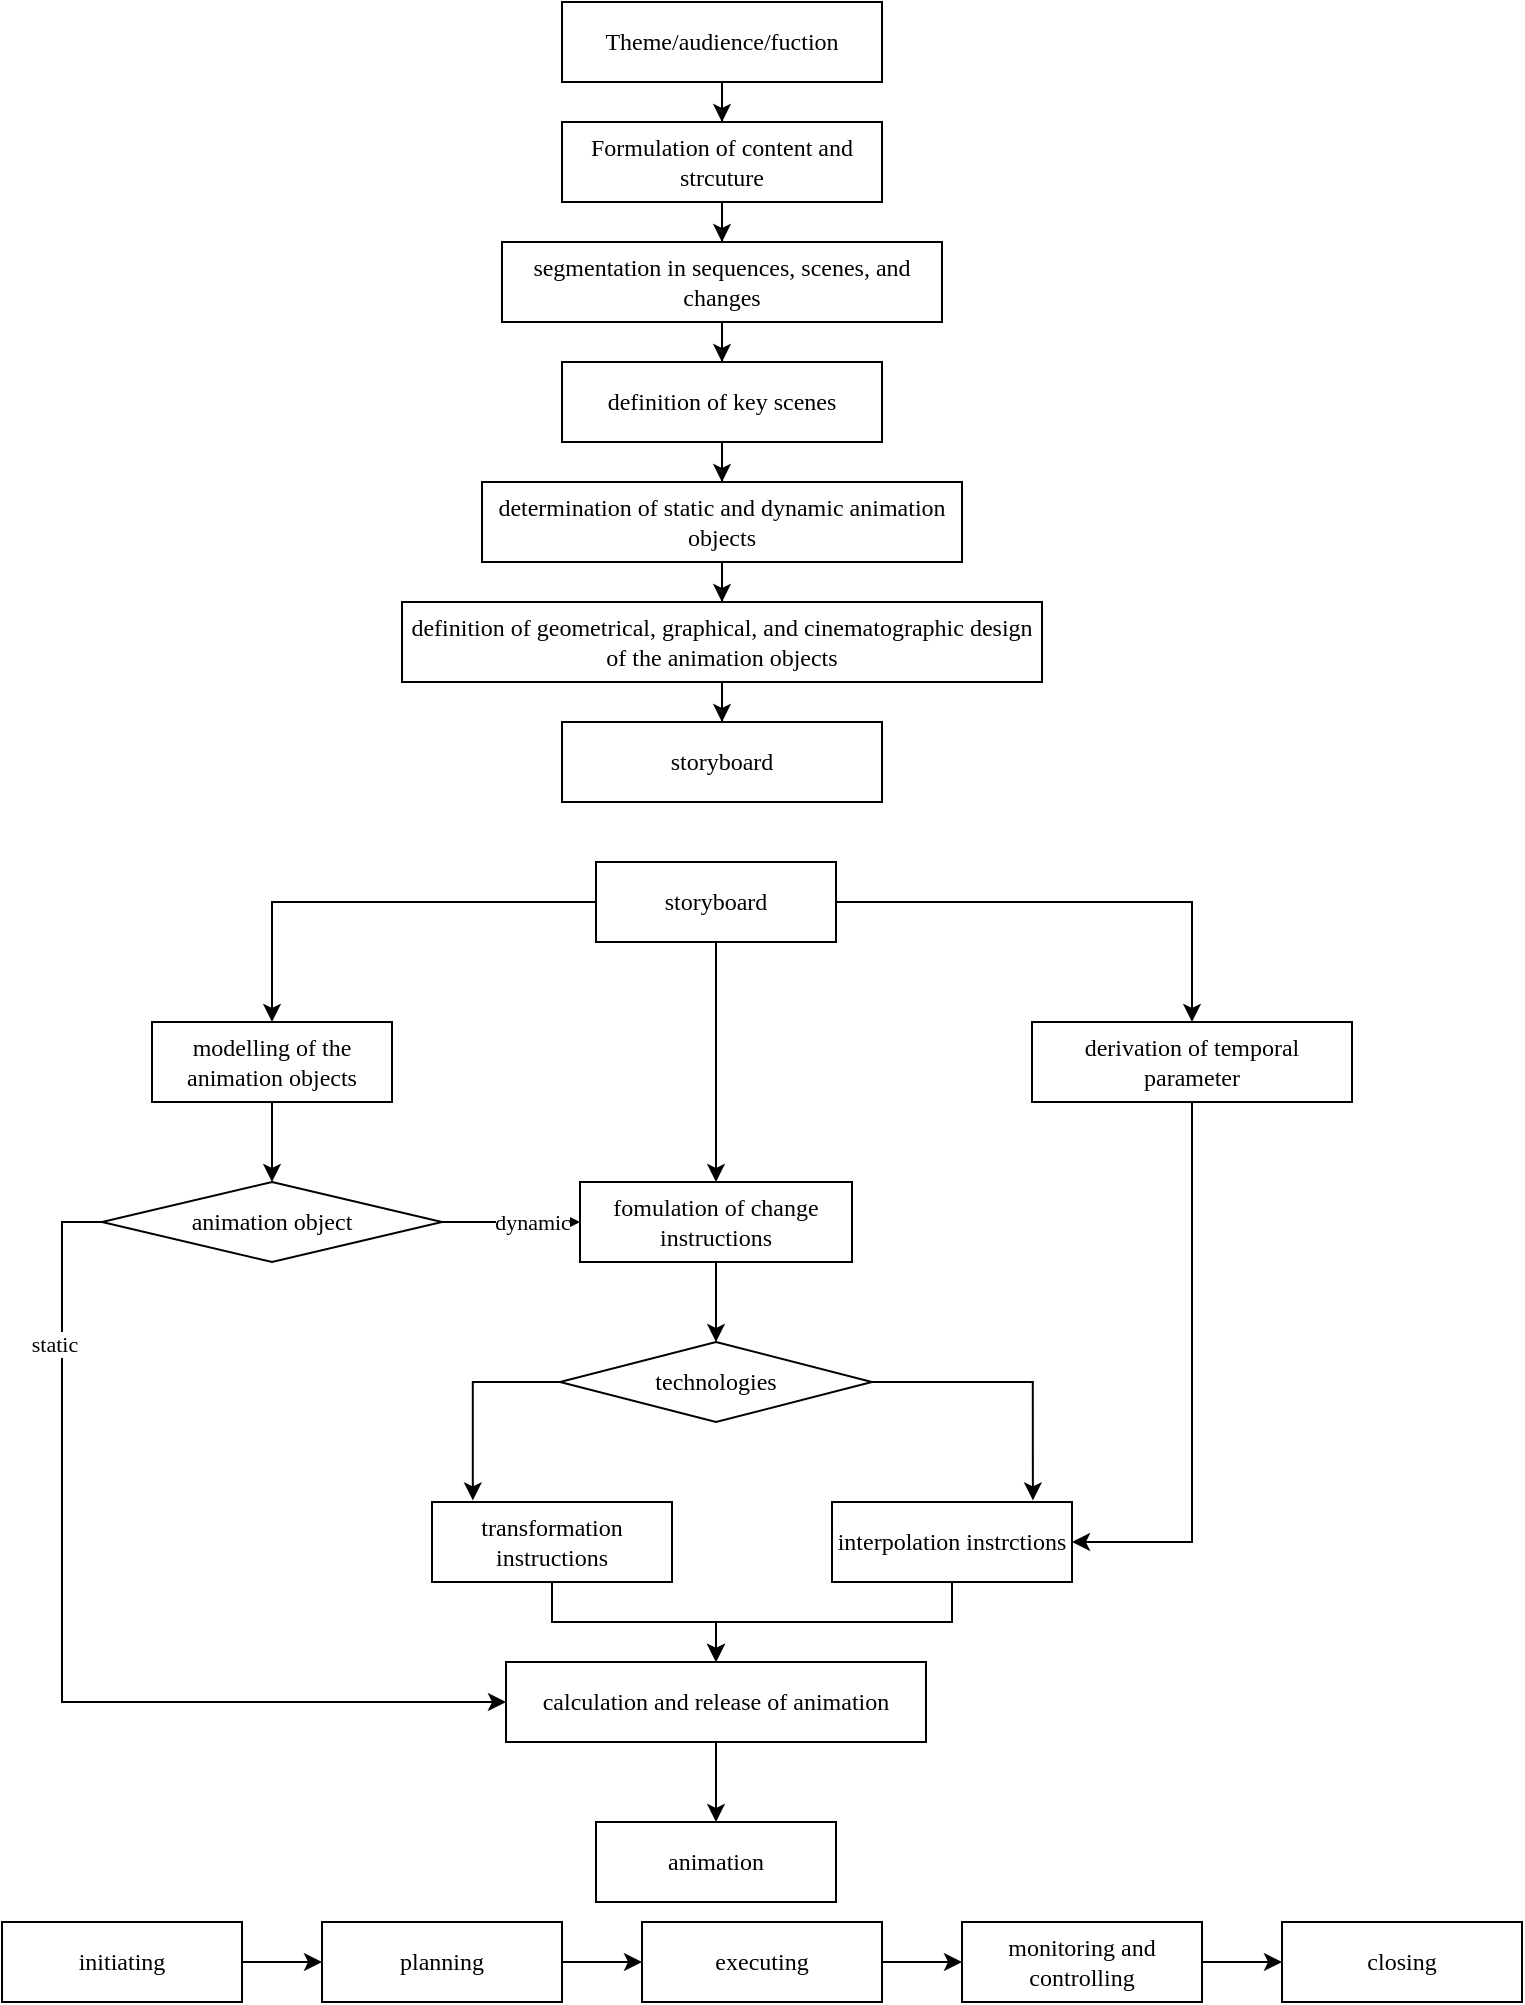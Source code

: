 <mxfile version="13.0.3" type="device"><diagram id="6hGFLwfOUW9BJ-s0fimq" name="Page-1"><mxGraphModel dx="1038" dy="616" grid="1" gridSize="10" guides="1" tooltips="1" connect="1" arrows="1" fold="1" page="1" pageScale="1" pageWidth="827" pageHeight="1169" math="0" shadow="0"><root><mxCell id="0"/><mxCell id="1" parent="0"/><mxCell id="15" value="" style="group" parent="1" vertex="1" connectable="0"><mxGeometry x="200" y="120" width="320" height="400" as="geometry"/></mxCell><mxCell id="2" value="Theme/audience/fuction" style="rounded=0;whiteSpace=wrap;html=1;fontFamily=Verdana;" parent="15" vertex="1"><mxGeometry x="80" width="160" height="40" as="geometry"/></mxCell><mxCell id="3" value="Formulation of content and strcuture" style="rounded=0;whiteSpace=wrap;html=1;fontFamily=Verdana;" parent="15" vertex="1"><mxGeometry x="80" y="60" width="160" height="40" as="geometry"/></mxCell><mxCell id="4" value="" style="edgeStyle=orthogonalEdgeStyle;rounded=0;orthogonalLoop=1;jettySize=auto;html=1;fontFamily=Verdana;" parent="15" source="2" target="3" edge="1"><mxGeometry relative="1" as="geometry"/></mxCell><mxCell id="5" value="segmentation in sequences, scenes, and changes" style="rounded=0;whiteSpace=wrap;html=1;fontFamily=Verdana;" parent="15" vertex="1"><mxGeometry x="50" y="120" width="220" height="40" as="geometry"/></mxCell><mxCell id="6" value="" style="edgeStyle=orthogonalEdgeStyle;rounded=0;orthogonalLoop=1;jettySize=auto;html=1;fontFamily=Verdana;" parent="15" source="3" target="5" edge="1"><mxGeometry relative="1" as="geometry"/></mxCell><mxCell id="7" value="definition of key scenes" style="rounded=0;whiteSpace=wrap;html=1;fontFamily=Verdana;" parent="15" vertex="1"><mxGeometry x="80" y="180" width="160" height="40" as="geometry"/></mxCell><mxCell id="8" value="" style="edgeStyle=orthogonalEdgeStyle;rounded=0;orthogonalLoop=1;jettySize=auto;html=1;fontFamily=Verdana;" parent="15" source="5" target="7" edge="1"><mxGeometry relative="1" as="geometry"/></mxCell><mxCell id="9" value="determination of static and dynamic animation objects" style="rounded=0;whiteSpace=wrap;html=1;fontFamily=Verdana;" parent="15" vertex="1"><mxGeometry x="40" y="240" width="240" height="40" as="geometry"/></mxCell><mxCell id="10" value="" style="edgeStyle=orthogonalEdgeStyle;rounded=0;orthogonalLoop=1;jettySize=auto;html=1;fontFamily=Verdana;" parent="15" source="7" target="9" edge="1"><mxGeometry relative="1" as="geometry"/></mxCell><mxCell id="11" value="definition of geometrical, graphical, and cinematographic design of the animation objects" style="rounded=0;whiteSpace=wrap;html=1;fontFamily=Verdana;" parent="15" vertex="1"><mxGeometry y="300" width="320" height="40" as="geometry"/></mxCell><mxCell id="12" value="" style="edgeStyle=orthogonalEdgeStyle;rounded=0;orthogonalLoop=1;jettySize=auto;html=1;fontFamily=Verdana;" parent="15" source="9" target="11" edge="1"><mxGeometry relative="1" as="geometry"/></mxCell><mxCell id="13" value="storyboard" style="rounded=0;whiteSpace=wrap;html=1;fontFamily=Verdana;" parent="15" vertex="1"><mxGeometry x="80" y="360" width="160" height="40" as="geometry"/></mxCell><mxCell id="14" value="" style="edgeStyle=orthogonalEdgeStyle;rounded=0;orthogonalLoop=1;jettySize=auto;html=1;fontFamily=Verdana;" parent="15" source="11" target="13" edge="1"><mxGeometry relative="1" as="geometry"/></mxCell><mxCell id="Z--MRukT7_conx-2BqhD-50" value="" style="group" vertex="1" connectable="0" parent="1"><mxGeometry x="50" y="550" width="625" height="520" as="geometry"/></mxCell><mxCell id="16" value="storyboard" style="rounded=0;whiteSpace=wrap;html=1;fontFamily=Verdana;" parent="Z--MRukT7_conx-2BqhD-50" vertex="1"><mxGeometry x="247" width="120" height="40" as="geometry"/></mxCell><mxCell id="17" value="modelling of the animation objects" style="rounded=0;whiteSpace=wrap;html=1;fontFamily=Verdana;" parent="Z--MRukT7_conx-2BqhD-50" vertex="1"><mxGeometry x="25" y="80" width="120" height="40" as="geometry"/></mxCell><mxCell id="32" style="edgeStyle=orthogonalEdgeStyle;rounded=0;orthogonalLoop=1;jettySize=auto;html=1;exitX=0;exitY=0.5;exitDx=0;exitDy=0;entryX=0.5;entryY=0;entryDx=0;entryDy=0;fontFamily=Verdana;" parent="Z--MRukT7_conx-2BqhD-50" source="16" target="17" edge="1"><mxGeometry relative="1" as="geometry"/></mxCell><mxCell id="18" value="derivation of temporal parameter" style="rounded=0;whiteSpace=wrap;html=1;fontFamily=Verdana;" parent="Z--MRukT7_conx-2BqhD-50" vertex="1"><mxGeometry x="465" y="80" width="160" height="40" as="geometry"/></mxCell><mxCell id="34" style="edgeStyle=orthogonalEdgeStyle;rounded=0;orthogonalLoop=1;jettySize=auto;html=1;exitX=1;exitY=0.5;exitDx=0;exitDy=0;entryX=0.5;entryY=0;entryDx=0;entryDy=0;fontFamily=Verdana;" parent="Z--MRukT7_conx-2BqhD-50" source="16" target="18" edge="1"><mxGeometry relative="1" as="geometry"/></mxCell><mxCell id="19" value="fomulation of change instructions" style="rounded=0;whiteSpace=wrap;html=1;fontFamily=Verdana;" parent="Z--MRukT7_conx-2BqhD-50" vertex="1"><mxGeometry x="239" y="160" width="136" height="40" as="geometry"/></mxCell><mxCell id="43" style="edgeStyle=orthogonalEdgeStyle;rounded=0;orthogonalLoop=1;jettySize=auto;html=1;entryX=0.5;entryY=0;entryDx=0;entryDy=0;fontFamily=Verdana;" parent="Z--MRukT7_conx-2BqhD-50" source="16" target="19" edge="1"><mxGeometry relative="1" as="geometry"/></mxCell><mxCell id="49" style="edgeStyle=orthogonalEdgeStyle;rounded=0;orthogonalLoop=1;jettySize=auto;html=1;fontFamily=Verdana;entryX=0;entryY=0.5;entryDx=0;entryDy=0;" parent="Z--MRukT7_conx-2BqhD-50" source="20" target="19" edge="1"><mxGeometry relative="1" as="geometry"><mxPoint x="235" y="180" as="targetPoint"/></mxGeometry></mxCell><mxCell id="50" value="dynamic" style="edgeLabel;html=1;align=center;verticalAlign=middle;resizable=0;points=[];fontFamily=Verdana;" parent="49" vertex="1" connectable="0"><mxGeometry x="0.291" relative="1" as="geometry"><mxPoint as="offset"/></mxGeometry></mxCell><mxCell id="20" value="animation object" style="rhombus;whiteSpace=wrap;html=1;fontFamily=Verdana;" parent="Z--MRukT7_conx-2BqhD-50" vertex="1"><mxGeometry y="160" width="170" height="40" as="geometry"/></mxCell><mxCell id="35" style="edgeStyle=orthogonalEdgeStyle;rounded=0;orthogonalLoop=1;jettySize=auto;html=1;exitX=0.5;exitY=1;exitDx=0;exitDy=0;entryX=0.5;entryY=0;entryDx=0;entryDy=0;fontFamily=Verdana;" parent="Z--MRukT7_conx-2BqhD-50" source="17" target="20" edge="1"><mxGeometry relative="1" as="geometry"/></mxCell><mxCell id="21" value="technologies" style="rhombus;whiteSpace=wrap;html=1;fontFamily=Verdana;" parent="Z--MRukT7_conx-2BqhD-50" vertex="1"><mxGeometry x="229" y="240" width="156" height="40" as="geometry"/></mxCell><mxCell id="42" style="edgeStyle=orthogonalEdgeStyle;rounded=0;orthogonalLoop=1;jettySize=auto;html=1;exitX=0.5;exitY=1;exitDx=0;exitDy=0;entryX=0.5;entryY=0;entryDx=0;entryDy=0;fontFamily=Verdana;" parent="Z--MRukT7_conx-2BqhD-50" source="19" target="21" edge="1"><mxGeometry relative="1" as="geometry"/></mxCell><mxCell id="23" value="transformation instructions" style="rounded=0;whiteSpace=wrap;html=1;fontFamily=Verdana;" parent="Z--MRukT7_conx-2BqhD-50" vertex="1"><mxGeometry x="165" y="320" width="120" height="40" as="geometry"/></mxCell><mxCell id="37" style="edgeStyle=orthogonalEdgeStyle;rounded=0;orthogonalLoop=1;jettySize=auto;html=1;exitX=0;exitY=0.5;exitDx=0;exitDy=0;entryX=0.17;entryY=-0.02;entryDx=0;entryDy=0;entryPerimeter=0;fontFamily=Verdana;" parent="Z--MRukT7_conx-2BqhD-50" source="21" target="23" edge="1"><mxGeometry relative="1" as="geometry"/></mxCell><mxCell id="24" value="interpolation instrctions" style="rounded=0;whiteSpace=wrap;html=1;fontFamily=Verdana;" parent="Z--MRukT7_conx-2BqhD-50" vertex="1"><mxGeometry x="365" y="320" width="120" height="40" as="geometry"/></mxCell><mxCell id="41" style="edgeStyle=orthogonalEdgeStyle;rounded=0;orthogonalLoop=1;jettySize=auto;html=1;entryX=1;entryY=0.5;entryDx=0;entryDy=0;fontFamily=Verdana;" parent="Z--MRukT7_conx-2BqhD-50" source="18" target="24" edge="1"><mxGeometry relative="1" as="geometry"/></mxCell><mxCell id="38" style="edgeStyle=orthogonalEdgeStyle;rounded=0;orthogonalLoop=1;jettySize=auto;html=1;exitX=1;exitY=0.5;exitDx=0;exitDy=0;entryX=0.837;entryY=-0.02;entryDx=0;entryDy=0;entryPerimeter=0;fontFamily=Verdana;" parent="Z--MRukT7_conx-2BqhD-50" source="21" target="24" edge="1"><mxGeometry relative="1" as="geometry"/></mxCell><mxCell id="25" value="calculation and release of animation" style="rounded=0;whiteSpace=wrap;html=1;fontFamily=Verdana;" parent="Z--MRukT7_conx-2BqhD-50" vertex="1"><mxGeometry x="202" y="400" width="210" height="40" as="geometry"/></mxCell><mxCell id="36" style="edgeStyle=orthogonalEdgeStyle;rounded=0;orthogonalLoop=1;jettySize=auto;html=1;exitX=0;exitY=0.5;exitDx=0;exitDy=0;entryX=0;entryY=0.5;entryDx=0;entryDy=0;fontFamily=Verdana;" parent="Z--MRukT7_conx-2BqhD-50" source="20" target="25" edge="1"><mxGeometry relative="1" as="geometry"/></mxCell><mxCell id="45" value="static" style="edgeLabel;html=1;align=center;verticalAlign=middle;resizable=0;points=[];fontFamily=Verdana;" parent="36" vertex="1" connectable="0"><mxGeometry x="-0.667" y="-4" relative="1" as="geometry"><mxPoint as="offset"/></mxGeometry></mxCell><mxCell id="39" style="edgeStyle=orthogonalEdgeStyle;rounded=0;orthogonalLoop=1;jettySize=auto;html=1;exitX=0.5;exitY=1;exitDx=0;exitDy=0;entryX=0.5;entryY=0;entryDx=0;entryDy=0;fontFamily=Verdana;" parent="Z--MRukT7_conx-2BqhD-50" source="23" target="25" edge="1"><mxGeometry relative="1" as="geometry"/></mxCell><mxCell id="40" style="edgeStyle=orthogonalEdgeStyle;rounded=0;orthogonalLoop=1;jettySize=auto;html=1;exitX=0.5;exitY=1;exitDx=0;exitDy=0;entryX=0.5;entryY=0;entryDx=0;entryDy=0;fontFamily=Verdana;" parent="Z--MRukT7_conx-2BqhD-50" source="24" target="25" edge="1"><mxGeometry relative="1" as="geometry"/></mxCell><mxCell id="26" value="animation" style="rounded=0;whiteSpace=wrap;html=1;fontFamily=Verdana;" parent="Z--MRukT7_conx-2BqhD-50" vertex="1"><mxGeometry x="247" y="480" width="120" height="40" as="geometry"/></mxCell><mxCell id="44" style="edgeStyle=orthogonalEdgeStyle;rounded=0;orthogonalLoop=1;jettySize=auto;html=1;exitX=0.5;exitY=1;exitDx=0;exitDy=0;entryX=0.5;entryY=0;entryDx=0;entryDy=0;fontFamily=Verdana;" parent="Z--MRukT7_conx-2BqhD-50" source="25" target="26" edge="1"><mxGeometry relative="1" as="geometry"/></mxCell><mxCell id="27" style="edgeStyle=orthogonalEdgeStyle;rounded=0;orthogonalLoop=1;jettySize=auto;html=1;exitX=0.5;exitY=1;exitDx=0;exitDy=0;fontFamily=Verdana;" parent="Z--MRukT7_conx-2BqhD-50" source="20" target="20" edge="1"><mxGeometry relative="1" as="geometry"/></mxCell><mxCell id="Z--MRukT7_conx-2BqhD-63" value="" style="group" vertex="1" connectable="0" parent="1"><mxGeometry y="1080" width="760" height="40" as="geometry"/></mxCell><mxCell id="Z--MRukT7_conx-2BqhD-62" value="" style="group" vertex="1" connectable="0" parent="Z--MRukT7_conx-2BqhD-63"><mxGeometry width="760" height="40" as="geometry"/></mxCell><mxCell id="Z--MRukT7_conx-2BqhD-51" value="initiating" style="rounded=0;whiteSpace=wrap;html=1;fontFamily=Verdana;" vertex="1" parent="Z--MRukT7_conx-2BqhD-62"><mxGeometry width="120" height="40" as="geometry"/></mxCell><mxCell id="Z--MRukT7_conx-2BqhD-53" value="planning" style="rounded=0;whiteSpace=wrap;html=1;fontFamily=Verdana;" vertex="1" parent="Z--MRukT7_conx-2BqhD-62"><mxGeometry x="160" width="120" height="40" as="geometry"/></mxCell><mxCell id="Z--MRukT7_conx-2BqhD-54" value="" style="edgeStyle=orthogonalEdgeStyle;rounded=0;orthogonalLoop=1;jettySize=auto;html=1;fontFamily=Verdana;" edge="1" parent="Z--MRukT7_conx-2BqhD-62" source="Z--MRukT7_conx-2BqhD-51" target="Z--MRukT7_conx-2BqhD-53"><mxGeometry relative="1" as="geometry"/></mxCell><mxCell id="Z--MRukT7_conx-2BqhD-55" value="executing" style="rounded=0;whiteSpace=wrap;html=1;fontFamily=Verdana;" vertex="1" parent="Z--MRukT7_conx-2BqhD-62"><mxGeometry x="320" width="120" height="40" as="geometry"/></mxCell><mxCell id="Z--MRukT7_conx-2BqhD-56" value="" style="edgeStyle=orthogonalEdgeStyle;rounded=0;orthogonalLoop=1;jettySize=auto;html=1;fontFamily=Verdana;" edge="1" parent="Z--MRukT7_conx-2BqhD-62" source="Z--MRukT7_conx-2BqhD-53" target="Z--MRukT7_conx-2BqhD-55"><mxGeometry relative="1" as="geometry"/></mxCell><mxCell id="Z--MRukT7_conx-2BqhD-57" value="monitoring and controlling" style="rounded=0;whiteSpace=wrap;html=1;fontFamily=Verdana;" vertex="1" parent="Z--MRukT7_conx-2BqhD-62"><mxGeometry x="480" width="120" height="40" as="geometry"/></mxCell><mxCell id="Z--MRukT7_conx-2BqhD-58" value="" style="edgeStyle=orthogonalEdgeStyle;rounded=0;orthogonalLoop=1;jettySize=auto;html=1;fontFamily=Verdana;" edge="1" parent="Z--MRukT7_conx-2BqhD-62" source="Z--MRukT7_conx-2BqhD-55" target="Z--MRukT7_conx-2BqhD-57"><mxGeometry relative="1" as="geometry"/></mxCell><mxCell id="Z--MRukT7_conx-2BqhD-60" value="closing" style="rounded=0;whiteSpace=wrap;html=1;fontFamily=Verdana;" vertex="1" parent="Z--MRukT7_conx-2BqhD-62"><mxGeometry x="640" width="120" height="40" as="geometry"/></mxCell><mxCell id="Z--MRukT7_conx-2BqhD-61" value="" style="edgeStyle=orthogonalEdgeStyle;rounded=0;orthogonalLoop=1;jettySize=auto;html=1;fontFamily=Verdana;" edge="1" parent="Z--MRukT7_conx-2BqhD-62" source="Z--MRukT7_conx-2BqhD-57" target="Z--MRukT7_conx-2BqhD-60"><mxGeometry relative="1" as="geometry"/></mxCell></root></mxGraphModel></diagram></mxfile>
